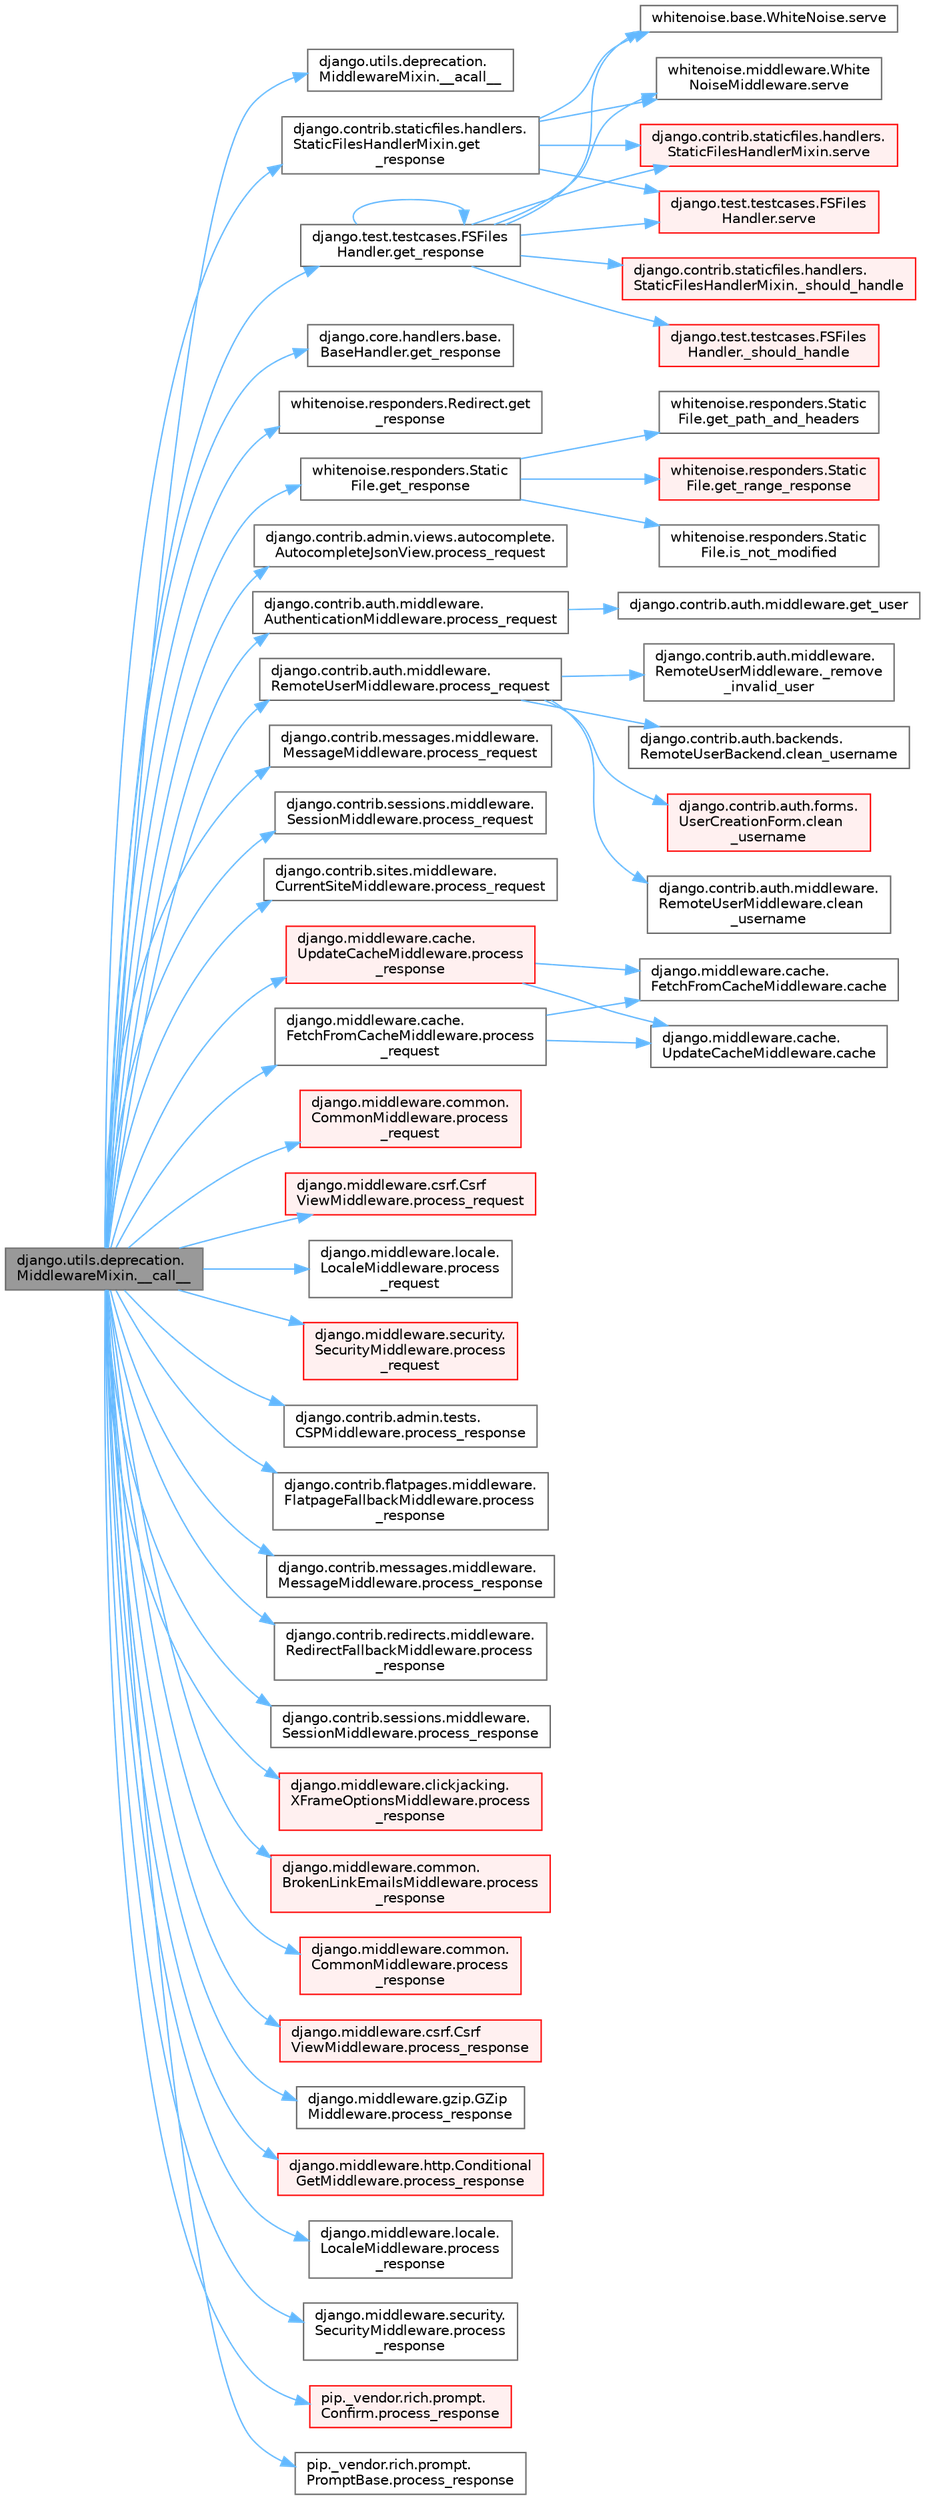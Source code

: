 digraph "django.utils.deprecation.MiddlewareMixin.__call__"
{
 // LATEX_PDF_SIZE
  bgcolor="transparent";
  edge [fontname=Helvetica,fontsize=10,labelfontname=Helvetica,labelfontsize=10];
  node [fontname=Helvetica,fontsize=10,shape=box,height=0.2,width=0.4];
  rankdir="LR";
  Node1 [id="Node000001",label="django.utils.deprecation.\lMiddlewareMixin.__call__",height=0.2,width=0.4,color="gray40", fillcolor="grey60", style="filled", fontcolor="black",tooltip=" "];
  Node1 -> Node2 [id="edge1_Node000001_Node000002",color="steelblue1",style="solid",tooltip=" "];
  Node2 [id="Node000002",label="django.utils.deprecation.\lMiddlewareMixin.__acall__",height=0.2,width=0.4,color="grey40", fillcolor="white", style="filled",URL="$classdjango_1_1utils_1_1deprecation_1_1_middleware_mixin.html#a42b3ff600ff2b1e403a5b25fc6d1bbd7",tooltip=" "];
  Node1 -> Node3 [id="edge2_Node000001_Node000003",color="steelblue1",style="solid",tooltip=" "];
  Node3 [id="Node000003",label="django.contrib.staticfiles.handlers.\lStaticFilesHandlerMixin.get\l_response",height=0.2,width=0.4,color="grey40", fillcolor="white", style="filled",URL="$classdjango_1_1contrib_1_1staticfiles_1_1handlers_1_1_static_files_handler_mixin.html#a16d2e135a0bb896a994b0b90fd41dadf",tooltip=" "];
  Node3 -> Node4 [id="edge3_Node000003_Node000004",color="steelblue1",style="solid",tooltip=" "];
  Node4 [id="Node000004",label="django.contrib.staticfiles.handlers.\lStaticFilesHandlerMixin.serve",height=0.2,width=0.4,color="red", fillcolor="#FFF0F0", style="filled",URL="$classdjango_1_1contrib_1_1staticfiles_1_1handlers_1_1_static_files_handler_mixin.html#a2a2f401f3e4d5fcd1fede4521c989dfb",tooltip=" "];
  Node3 -> Node12 [id="edge4_Node000003_Node000012",color="steelblue1",style="solid",tooltip=" "];
  Node12 [id="Node000012",label="django.test.testcases.FSFiles\lHandler.serve",height=0.2,width=0.4,color="red", fillcolor="#FFF0F0", style="filled",URL="$classdjango_1_1test_1_1testcases_1_1_f_s_files_handler.html#a8de609294b11cd68ee2ca0535c7806f1",tooltip=" "];
  Node3 -> Node15 [id="edge5_Node000003_Node000015",color="steelblue1",style="solid",tooltip=" "];
  Node15 [id="Node000015",label="whitenoise.base.WhiteNoise.serve",height=0.2,width=0.4,color="grey40", fillcolor="white", style="filled",URL="$classwhitenoise_1_1base_1_1_white_noise.html#a3806c0df67a3ceec7d908e43019355bd",tooltip=" "];
  Node3 -> Node16 [id="edge6_Node000003_Node000016",color="steelblue1",style="solid",tooltip=" "];
  Node16 [id="Node000016",label="whitenoise.middleware.White\lNoiseMiddleware.serve",height=0.2,width=0.4,color="grey40", fillcolor="white", style="filled",URL="$classwhitenoise_1_1middleware_1_1_white_noise_middleware.html#a6ceaa8a614fa099ada7951983a801503",tooltip=" "];
  Node1 -> Node17 [id="edge7_Node000001_Node000017",color="steelblue1",style="solid",tooltip=" "];
  Node17 [id="Node000017",label="django.core.handlers.base.\lBaseHandler.get_response",height=0.2,width=0.4,color="grey40", fillcolor="white", style="filled",URL="$classdjango_1_1core_1_1handlers_1_1base_1_1_base_handler.html#af2ac57e82855ce854f89ccbd56e5842d",tooltip=" "];
  Node1 -> Node18 [id="edge8_Node000001_Node000018",color="steelblue1",style="solid",tooltip=" "];
  Node18 [id="Node000018",label="django.test.testcases.FSFiles\lHandler.get_response",height=0.2,width=0.4,color="grey40", fillcolor="white", style="filled",URL="$classdjango_1_1test_1_1testcases_1_1_f_s_files_handler.html#a3fe9c64fff8bf16b0c2a46ceb5bc2713",tooltip=" "];
  Node18 -> Node19 [id="edge9_Node000018_Node000019",color="steelblue1",style="solid",tooltip=" "];
  Node19 [id="Node000019",label="django.contrib.staticfiles.handlers.\lStaticFilesHandlerMixin._should_handle",height=0.2,width=0.4,color="red", fillcolor="#FFF0F0", style="filled",URL="$classdjango_1_1contrib_1_1staticfiles_1_1handlers_1_1_static_files_handler_mixin.html#a928f220633234323f990e519f53f6f3c",tooltip=" "];
  Node18 -> Node20 [id="edge10_Node000018_Node000020",color="steelblue1",style="solid",tooltip=" "];
  Node20 [id="Node000020",label="django.test.testcases.FSFiles\lHandler._should_handle",height=0.2,width=0.4,color="red", fillcolor="#FFF0F0", style="filled",URL="$classdjango_1_1test_1_1testcases_1_1_f_s_files_handler.html#ac7ae4bff85dab0976224d975a2a91574",tooltip=" "];
  Node18 -> Node18 [id="edge11_Node000018_Node000018",color="steelblue1",style="solid",tooltip=" "];
  Node18 -> Node4 [id="edge12_Node000018_Node000004",color="steelblue1",style="solid",tooltip=" "];
  Node18 -> Node12 [id="edge13_Node000018_Node000012",color="steelblue1",style="solid",tooltip=" "];
  Node18 -> Node15 [id="edge14_Node000018_Node000015",color="steelblue1",style="solid",tooltip=" "];
  Node18 -> Node16 [id="edge15_Node000018_Node000016",color="steelblue1",style="solid",tooltip=" "];
  Node1 -> Node21 [id="edge16_Node000001_Node000021",color="steelblue1",style="solid",tooltip=" "];
  Node21 [id="Node000021",label="whitenoise.responders.Redirect.get\l_response",height=0.2,width=0.4,color="grey40", fillcolor="white", style="filled",URL="$classwhitenoise_1_1responders_1_1_redirect.html#a0d402fec7a0877ed179df99c276f0cec",tooltip=" "];
  Node1 -> Node22 [id="edge17_Node000001_Node000022",color="steelblue1",style="solid",tooltip=" "];
  Node22 [id="Node000022",label="whitenoise.responders.Static\lFile.get_response",height=0.2,width=0.4,color="grey40", fillcolor="white", style="filled",URL="$classwhitenoise_1_1responders_1_1_static_file.html#a9dd7514946b439e6da9f05190de8331d",tooltip=" "];
  Node22 -> Node23 [id="edge18_Node000022_Node000023",color="steelblue1",style="solid",tooltip=" "];
  Node23 [id="Node000023",label="whitenoise.responders.Static\lFile.get_path_and_headers",height=0.2,width=0.4,color="grey40", fillcolor="white", style="filled",URL="$classwhitenoise_1_1responders_1_1_static_file.html#a97083077b82fdf78ef4f7cb16f06609c",tooltip=" "];
  Node22 -> Node24 [id="edge19_Node000022_Node000024",color="steelblue1",style="solid",tooltip=" "];
  Node24 [id="Node000024",label="whitenoise.responders.Static\lFile.get_range_response",height=0.2,width=0.4,color="red", fillcolor="#FFF0F0", style="filled",URL="$classwhitenoise_1_1responders_1_1_static_file.html#a334cd3fdffd38e7139fcfe56b836d502",tooltip=" "];
  Node22 -> Node28 [id="edge20_Node000022_Node000028",color="steelblue1",style="solid",tooltip=" "];
  Node28 [id="Node000028",label="whitenoise.responders.Static\lFile.is_not_modified",height=0.2,width=0.4,color="grey40", fillcolor="white", style="filled",URL="$classwhitenoise_1_1responders_1_1_static_file.html#a9a873cc750ed8bf4bd3a9a67c07551b7",tooltip=" "];
  Node1 -> Node29 [id="edge21_Node000001_Node000029",color="steelblue1",style="solid",tooltip=" "];
  Node29 [id="Node000029",label="django.contrib.admin.views.autocomplete.\lAutocompleteJsonView.process_request",height=0.2,width=0.4,color="grey40", fillcolor="white", style="filled",URL="$classdjango_1_1contrib_1_1admin_1_1views_1_1autocomplete_1_1_autocomplete_json_view.html#aad0b16955ef24b58831d51d1a0272da0",tooltip=" "];
  Node1 -> Node30 [id="edge22_Node000001_Node000030",color="steelblue1",style="solid",tooltip=" "];
  Node30 [id="Node000030",label="django.contrib.auth.middleware.\lAuthenticationMiddleware.process_request",height=0.2,width=0.4,color="grey40", fillcolor="white", style="filled",URL="$classdjango_1_1contrib_1_1auth_1_1middleware_1_1_authentication_middleware.html#a744a5e10699c31941276bc102ea3ac50",tooltip=" "];
  Node30 -> Node31 [id="edge23_Node000030_Node000031",color="steelblue1",style="solid",tooltip=" "];
  Node31 [id="Node000031",label="django.contrib.auth.middleware.get_user",height=0.2,width=0.4,color="grey40", fillcolor="white", style="filled",URL="$namespacedjango_1_1contrib_1_1auth_1_1middleware.html#acd0de712c815764b8f1b69b5885e4b66",tooltip=" "];
  Node1 -> Node32 [id="edge24_Node000001_Node000032",color="steelblue1",style="solid",tooltip=" "];
  Node32 [id="Node000032",label="django.contrib.auth.middleware.\lRemoteUserMiddleware.process_request",height=0.2,width=0.4,color="grey40", fillcolor="white", style="filled",URL="$classdjango_1_1contrib_1_1auth_1_1middleware_1_1_remote_user_middleware.html#ad7385b4b09ccd4c4408262d30889eb14",tooltip=" "];
  Node32 -> Node33 [id="edge25_Node000032_Node000033",color="steelblue1",style="solid",tooltip=" "];
  Node33 [id="Node000033",label="django.contrib.auth.middleware.\lRemoteUserMiddleware._remove\l_invalid_user",height=0.2,width=0.4,color="grey40", fillcolor="white", style="filled",URL="$classdjango_1_1contrib_1_1auth_1_1middleware_1_1_remote_user_middleware.html#ac160234203fd9530c1ecc776f44b5832",tooltip=" "];
  Node32 -> Node34 [id="edge26_Node000032_Node000034",color="steelblue1",style="solid",tooltip=" "];
  Node34 [id="Node000034",label="django.contrib.auth.backends.\lRemoteUserBackend.clean_username",height=0.2,width=0.4,color="grey40", fillcolor="white", style="filled",URL="$classdjango_1_1contrib_1_1auth_1_1backends_1_1_remote_user_backend.html#ae50150b3560530df2a6f7e4ab90dab46",tooltip=" "];
  Node32 -> Node35 [id="edge27_Node000032_Node000035",color="steelblue1",style="solid",tooltip=" "];
  Node35 [id="Node000035",label="django.contrib.auth.forms.\lUserCreationForm.clean\l_username",height=0.2,width=0.4,color="red", fillcolor="#FFF0F0", style="filled",URL="$classdjango_1_1contrib_1_1auth_1_1forms_1_1_user_creation_form.html#ab825a1782c52e0106904118ba584f68d",tooltip=" "];
  Node32 -> Node4557 [id="edge28_Node000032_Node004557",color="steelblue1",style="solid",tooltip=" "];
  Node4557 [id="Node004557",label="django.contrib.auth.middleware.\lRemoteUserMiddleware.clean\l_username",height=0.2,width=0.4,color="grey40", fillcolor="white", style="filled",URL="$classdjango_1_1contrib_1_1auth_1_1middleware_1_1_remote_user_middleware.html#ae64af89d21ae2190801af50abc803acf",tooltip=" "];
  Node1 -> Node4558 [id="edge29_Node000001_Node004558",color="steelblue1",style="solid",tooltip=" "];
  Node4558 [id="Node004558",label="django.contrib.messages.middleware.\lMessageMiddleware.process_request",height=0.2,width=0.4,color="grey40", fillcolor="white", style="filled",URL="$classdjango_1_1contrib_1_1messages_1_1middleware_1_1_message_middleware.html#ac559a1bad9a1996702337a33e6c89baf",tooltip=" "];
  Node1 -> Node4559 [id="edge30_Node000001_Node004559",color="steelblue1",style="solid",tooltip=" "];
  Node4559 [id="Node004559",label="django.contrib.sessions.middleware.\lSessionMiddleware.process_request",height=0.2,width=0.4,color="grey40", fillcolor="white", style="filled",URL="$classdjango_1_1contrib_1_1sessions_1_1middleware_1_1_session_middleware.html#ae01d2dbb11c5bffea2a951c2bdf0a270",tooltip=" "];
  Node1 -> Node4560 [id="edge31_Node000001_Node004560",color="steelblue1",style="solid",tooltip=" "];
  Node4560 [id="Node004560",label="django.contrib.sites.middleware.\lCurrentSiteMiddleware.process_request",height=0.2,width=0.4,color="grey40", fillcolor="white", style="filled",URL="$classdjango_1_1contrib_1_1sites_1_1middleware_1_1_current_site_middleware.html#aea3f8acabb0f9894e4c6d9065cfd0ed8",tooltip=" "];
  Node1 -> Node4561 [id="edge32_Node000001_Node004561",color="steelblue1",style="solid",tooltip=" "];
  Node4561 [id="Node004561",label="django.middleware.cache.\lFetchFromCacheMiddleware.process\l_request",height=0.2,width=0.4,color="grey40", fillcolor="white", style="filled",URL="$classdjango_1_1middleware_1_1cache_1_1_fetch_from_cache_middleware.html#ab386661385110857e24ad5f8472bb1eb",tooltip=" "];
  Node4561 -> Node2485 [id="edge33_Node004561_Node002485",color="steelblue1",style="solid",tooltip=" "];
  Node2485 [id="Node002485",label="django.middleware.cache.\lFetchFromCacheMiddleware.cache",height=0.2,width=0.4,color="grey40", fillcolor="white", style="filled",URL="$classdjango_1_1middleware_1_1cache_1_1_fetch_from_cache_middleware.html#a4e853e10eda127ebe6043b762d2b9be9",tooltip=" "];
  Node4561 -> Node2486 [id="edge34_Node004561_Node002486",color="steelblue1",style="solid",tooltip=" "];
  Node2486 [id="Node002486",label="django.middleware.cache.\lUpdateCacheMiddleware.cache",height=0.2,width=0.4,color="grey40", fillcolor="white", style="filled",URL="$classdjango_1_1middleware_1_1cache_1_1_update_cache_middleware.html#a1eafc2cff508cd77e076c75a99f41d0b",tooltip=" "];
  Node1 -> Node4562 [id="edge35_Node000001_Node004562",color="steelblue1",style="solid",tooltip=" "];
  Node4562 [id="Node004562",label="django.middleware.common.\lCommonMiddleware.process\l_request",height=0.2,width=0.4,color="red", fillcolor="#FFF0F0", style="filled",URL="$classdjango_1_1middleware_1_1common_1_1_common_middleware.html#a83db44ed06ceda630a2641d48f6c3945",tooltip=" "];
  Node1 -> Node4565 [id="edge36_Node000001_Node004565",color="steelblue1",style="solid",tooltip=" "];
  Node4565 [id="Node004565",label="django.middleware.csrf.Csrf\lViewMiddleware.process_request",height=0.2,width=0.4,color="red", fillcolor="#FFF0F0", style="filled",URL="$classdjango_1_1middleware_1_1csrf_1_1_csrf_view_middleware.html#a093f9959c6543fdec577c69b41fefcee",tooltip=" "];
  Node1 -> Node4572 [id="edge37_Node000001_Node004572",color="steelblue1",style="solid",tooltip=" "];
  Node4572 [id="Node004572",label="django.middleware.locale.\lLocaleMiddleware.process\l_request",height=0.2,width=0.4,color="grey40", fillcolor="white", style="filled",URL="$classdjango_1_1middleware_1_1locale_1_1_locale_middleware.html#a97a106a0dae44c7569604d95ef52ff82",tooltip=" "];
  Node1 -> Node4573 [id="edge38_Node000001_Node004573",color="steelblue1",style="solid",tooltip=" "];
  Node4573 [id="Node004573",label="django.middleware.security.\lSecurityMiddleware.process\l_request",height=0.2,width=0.4,color="red", fillcolor="#FFF0F0", style="filled",URL="$classdjango_1_1middleware_1_1security_1_1_security_middleware.html#a9d81825bdd9367bc54b33140455152f9",tooltip=" "];
  Node1 -> Node4574 [id="edge39_Node000001_Node004574",color="steelblue1",style="solid",tooltip=" "];
  Node4574 [id="Node004574",label="django.contrib.admin.tests.\lCSPMiddleware.process_response",height=0.2,width=0.4,color="grey40", fillcolor="white", style="filled",URL="$classdjango_1_1contrib_1_1admin_1_1tests_1_1_c_s_p_middleware.html#a6450591d879761915c2d6758779da453",tooltip=" "];
  Node1 -> Node4575 [id="edge40_Node000001_Node004575",color="steelblue1",style="solid",tooltip=" "];
  Node4575 [id="Node004575",label="django.contrib.flatpages.middleware.\lFlatpageFallbackMiddleware.process\l_response",height=0.2,width=0.4,color="grey40", fillcolor="white", style="filled",URL="$classdjango_1_1contrib_1_1flatpages_1_1middleware_1_1_flatpage_fallback_middleware.html#a4dffeee47a5e45ebf097cc204d953bff",tooltip=" "];
  Node1 -> Node4576 [id="edge41_Node000001_Node004576",color="steelblue1",style="solid",tooltip=" "];
  Node4576 [id="Node004576",label="django.contrib.messages.middleware.\lMessageMiddleware.process_response",height=0.2,width=0.4,color="grey40", fillcolor="white", style="filled",URL="$classdjango_1_1contrib_1_1messages_1_1middleware_1_1_message_middleware.html#a9f2dcb14c79428acc3d115716f4b742f",tooltip=" "];
  Node1 -> Node4577 [id="edge42_Node000001_Node004577",color="steelblue1",style="solid",tooltip=" "];
  Node4577 [id="Node004577",label="django.contrib.redirects.middleware.\lRedirectFallbackMiddleware.process\l_response",height=0.2,width=0.4,color="grey40", fillcolor="white", style="filled",URL="$classdjango_1_1contrib_1_1redirects_1_1middleware_1_1_redirect_fallback_middleware.html#a5c8e086ed09a303e44bb8d438e89dca4",tooltip=" "];
  Node1 -> Node4578 [id="edge43_Node000001_Node004578",color="steelblue1",style="solid",tooltip=" "];
  Node4578 [id="Node004578",label="django.contrib.sessions.middleware.\lSessionMiddleware.process_response",height=0.2,width=0.4,color="grey40", fillcolor="white", style="filled",URL="$classdjango_1_1contrib_1_1sessions_1_1middleware_1_1_session_middleware.html#a8a3a2959ed64a243e079afee6dae1d92",tooltip=" "];
  Node1 -> Node4579 [id="edge44_Node000001_Node004579",color="steelblue1",style="solid",tooltip=" "];
  Node4579 [id="Node004579",label="django.middleware.cache.\lUpdateCacheMiddleware.process\l_response",height=0.2,width=0.4,color="red", fillcolor="#FFF0F0", style="filled",URL="$classdjango_1_1middleware_1_1cache_1_1_update_cache_middleware.html#af2867e53be2f247a6834954f6843bb14",tooltip=" "];
  Node4579 -> Node2485 [id="edge45_Node004579_Node002485",color="steelblue1",style="solid",tooltip=" "];
  Node4579 -> Node2486 [id="edge46_Node004579_Node002486",color="steelblue1",style="solid",tooltip=" "];
  Node1 -> Node4581 [id="edge47_Node000001_Node004581",color="steelblue1",style="solid",tooltip=" "];
  Node4581 [id="Node004581",label="django.middleware.clickjacking.\lXFrameOptionsMiddleware.process\l_response",height=0.2,width=0.4,color="red", fillcolor="#FFF0F0", style="filled",URL="$classdjango_1_1middleware_1_1clickjacking_1_1_x_frame_options_middleware.html#a897494fa8e510cd1e2d1df1c212574fd",tooltip=" "];
  Node1 -> Node4583 [id="edge48_Node000001_Node004583",color="steelblue1",style="solid",tooltip=" "];
  Node4583 [id="Node004583",label="django.middleware.common.\lBrokenLinkEmailsMiddleware.process\l_response",height=0.2,width=0.4,color="red", fillcolor="#FFF0F0", style="filled",URL="$classdjango_1_1middleware_1_1common_1_1_broken_link_emails_middleware.html#a08a138aac48be0cf26f364df53252688",tooltip=" "];
  Node1 -> Node4586 [id="edge49_Node000001_Node004586",color="steelblue1",style="solid",tooltip=" "];
  Node4586 [id="Node004586",label="django.middleware.common.\lCommonMiddleware.process\l_response",height=0.2,width=0.4,color="red", fillcolor="#FFF0F0", style="filled",URL="$classdjango_1_1middleware_1_1common_1_1_common_middleware.html#aac8ba7010eb904e858e511319da5165c",tooltip=" "];
  Node1 -> Node4587 [id="edge50_Node000001_Node004587",color="steelblue1",style="solid",tooltip=" "];
  Node4587 [id="Node004587",label="django.middleware.csrf.Csrf\lViewMiddleware.process_response",height=0.2,width=0.4,color="red", fillcolor="#FFF0F0", style="filled",URL="$classdjango_1_1middleware_1_1csrf_1_1_csrf_view_middleware.html#a4f5197591f5523133e6f6de6eebc1cf5",tooltip=" "];
  Node1 -> Node4589 [id="edge51_Node000001_Node004589",color="steelblue1",style="solid",tooltip=" "];
  Node4589 [id="Node004589",label="django.middleware.gzip.GZip\lMiddleware.process_response",height=0.2,width=0.4,color="grey40", fillcolor="white", style="filled",URL="$classdjango_1_1middleware_1_1gzip_1_1_g_zip_middleware.html#a14fee1bba7f81944997beedbe1c5cd12",tooltip=" "];
  Node1 -> Node4590 [id="edge52_Node000001_Node004590",color="steelblue1",style="solid",tooltip=" "];
  Node4590 [id="Node004590",label="django.middleware.http.Conditional\lGetMiddleware.process_response",height=0.2,width=0.4,color="red", fillcolor="#FFF0F0", style="filled",URL="$classdjango_1_1middleware_1_1http_1_1_conditional_get_middleware.html#ad066d0d28d17c41372ada216ccc5e904",tooltip=" "];
  Node1 -> Node4592 [id="edge53_Node000001_Node004592",color="steelblue1",style="solid",tooltip=" "];
  Node4592 [id="Node004592",label="django.middleware.locale.\lLocaleMiddleware.process\l_response",height=0.2,width=0.4,color="grey40", fillcolor="white", style="filled",URL="$classdjango_1_1middleware_1_1locale_1_1_locale_middleware.html#abf119bda93ddd06098b9d70732946602",tooltip=" "];
  Node1 -> Node4593 [id="edge54_Node000001_Node004593",color="steelblue1",style="solid",tooltip=" "];
  Node4593 [id="Node004593",label="django.middleware.security.\lSecurityMiddleware.process\l_response",height=0.2,width=0.4,color="grey40", fillcolor="white", style="filled",URL="$classdjango_1_1middleware_1_1security_1_1_security_middleware.html#a1223125db2879416055f52c32923a705",tooltip=" "];
  Node1 -> Node4594 [id="edge55_Node000001_Node004594",color="steelblue1",style="solid",tooltip=" "];
  Node4594 [id="Node004594",label="pip._vendor.rich.prompt.\lConfirm.process_response",height=0.2,width=0.4,color="red", fillcolor="#FFF0F0", style="filled",URL="$classpip_1_1__vendor_1_1rich_1_1prompt_1_1_confirm.html#ae555128523e3287490f93105d2b87a33",tooltip=" "];
  Node1 -> Node4595 [id="edge56_Node000001_Node004595",color="steelblue1",style="solid",tooltip=" "];
  Node4595 [id="Node004595",label="pip._vendor.rich.prompt.\lPromptBase.process_response",height=0.2,width=0.4,color="grey40", fillcolor="white", style="filled",URL="$classpip_1_1__vendor_1_1rich_1_1prompt_1_1_prompt_base.html#a99c8effba8ec0b7c87ab57b30d4c8f03",tooltip=" "];
}
